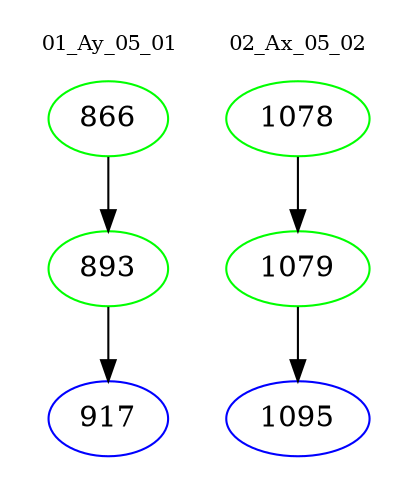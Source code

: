 digraph{
subgraph cluster_0 {
color = white
label = "01_Ay_05_01";
fontsize=10;
T0_866 [label="866", color="green"]
T0_866 -> T0_893 [color="black"]
T0_893 [label="893", color="green"]
T0_893 -> T0_917 [color="black"]
T0_917 [label="917", color="blue"]
}
subgraph cluster_1 {
color = white
label = "02_Ax_05_02";
fontsize=10;
T1_1078 [label="1078", color="green"]
T1_1078 -> T1_1079 [color="black"]
T1_1079 [label="1079", color="green"]
T1_1079 -> T1_1095 [color="black"]
T1_1095 [label="1095", color="blue"]
}
}
